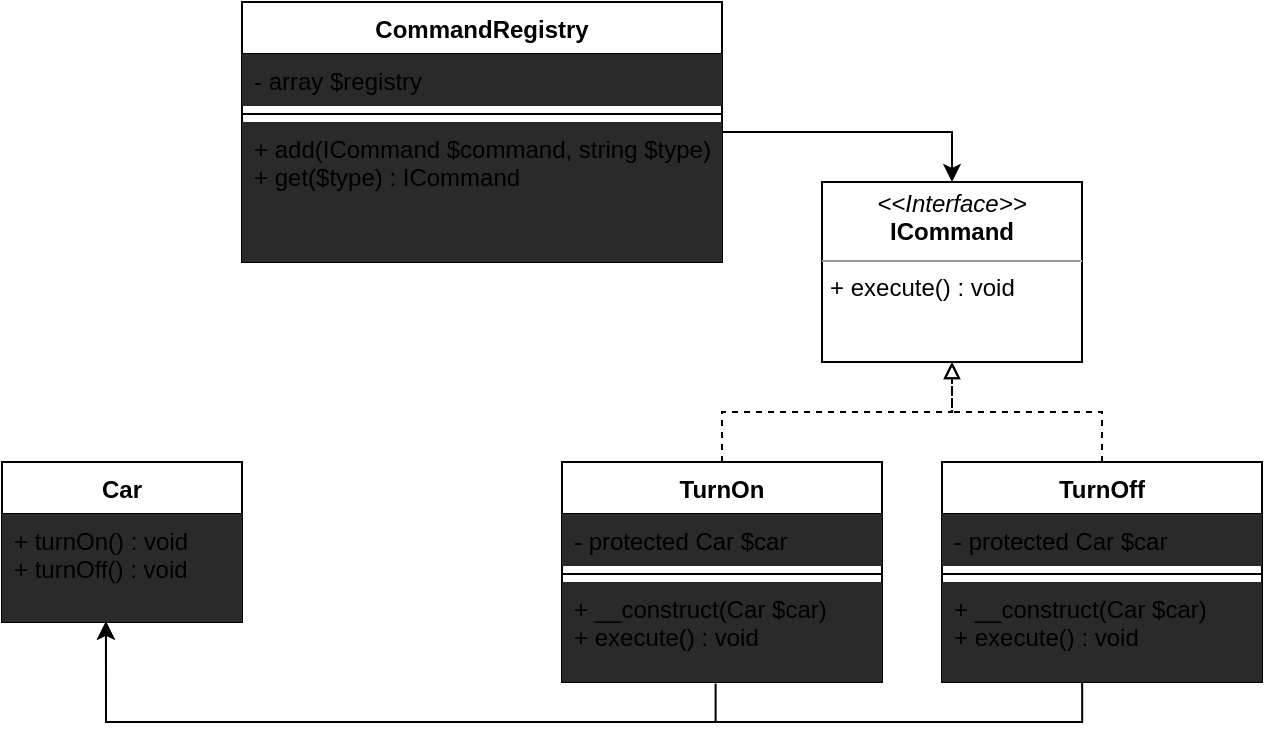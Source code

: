 <mxfile version="13.9.9" type="device"><diagram id="JriD5EFZLEpEmAUxj8i2" name="Страница 1"><mxGraphModel dx="1024" dy="592" grid="1" gridSize="10" guides="1" tooltips="1" connect="1" arrows="1" fold="1" page="1" pageScale="1" pageWidth="827" pageHeight="1169" math="0" shadow="0"><root><mxCell id="0"/><mxCell id="1" parent="0"/><mxCell id="VbPbVFfje8-lSneZLDLG-5" value="Car" style="swimlane;fontStyle=1;align=center;verticalAlign=top;childLayout=stackLayout;horizontal=1;startSize=26;horizontalStack=0;resizeParent=1;resizeParentMax=0;resizeLast=0;collapsible=1;marginBottom=0;strokeWidth=1;" parent="1" vertex="1"><mxGeometry x="150" y="260" width="120" height="80" as="geometry"/></mxCell><mxCell id="VbPbVFfje8-lSneZLDLG-8" value="+ turnOn() : void&#10;+ turnOff() : void&#10;" style="text;strokeColor=none;align=left;verticalAlign=top;spacingLeft=4;spacingRight=4;overflow=hidden;rotatable=0;points=[[0,0.5],[1,0.5]];portConstraint=eastwest;fillColor=#2a2a2a;" parent="VbPbVFfje8-lSneZLDLG-5" vertex="1"><mxGeometry y="26" width="120" height="54" as="geometry"/></mxCell><mxCell id="VbPbVFfje8-lSneZLDLG-9" value="&lt;p style=&quot;margin: 0px ; margin-top: 4px ; text-align: center&quot;&gt;&lt;i&gt;&amp;lt;&amp;lt;Interface&amp;gt;&amp;gt;&lt;/i&gt;&lt;br&gt;&lt;b&gt;ICommand&lt;/b&gt;&lt;/p&gt;&lt;hr size=&quot;1&quot;&gt;&lt;p style=&quot;margin: 0px ; margin-left: 4px&quot;&gt;+ execute() : void&lt;br&gt;&lt;/p&gt;" style="verticalAlign=top;align=left;overflow=fill;fontSize=12;fontFamily=Helvetica;html=1;strokeWidth=1;" parent="1" vertex="1"><mxGeometry x="560" y="120" width="130" height="90" as="geometry"/></mxCell><mxCell id="VbPbVFfje8-lSneZLDLG-22" style="edgeStyle=orthogonalEdgeStyle;rounded=0;orthogonalLoop=1;jettySize=auto;html=1;entryX=0.5;entryY=1;entryDx=0;entryDy=0;dashed=1;endArrow=block;endFill=0;" parent="1" source="VbPbVFfje8-lSneZLDLG-10" target="VbPbVFfje8-lSneZLDLG-9" edge="1"><mxGeometry relative="1" as="geometry"/></mxCell><mxCell id="VbPbVFfje8-lSneZLDLG-27" style="edgeStyle=orthogonalEdgeStyle;rounded=0;orthogonalLoop=1;jettySize=auto;html=1;entryX=0.433;entryY=0.993;entryDx=0;entryDy=0;entryPerimeter=0;endArrow=classic;endFill=1;exitX=0.48;exitY=1.016;exitDx=0;exitDy=0;exitPerimeter=0;" parent="1" source="VbPbVFfje8-lSneZLDLG-13" target="VbPbVFfje8-lSneZLDLG-8" edge="1"><mxGeometry relative="1" as="geometry"/></mxCell><mxCell id="VbPbVFfje8-lSneZLDLG-10" value="TurnOn" style="swimlane;fontStyle=1;align=center;verticalAlign=top;childLayout=stackLayout;horizontal=1;startSize=26;horizontalStack=0;resizeParent=1;resizeParentMax=0;resizeLast=0;collapsible=1;marginBottom=0;strokeWidth=1;" parent="1" vertex="1"><mxGeometry x="430" y="260" width="160" height="110" as="geometry"/></mxCell><mxCell id="VbPbVFfje8-lSneZLDLG-11" value="- protected Car $car" style="text;strokeColor=none;align=left;verticalAlign=top;spacingLeft=4;spacingRight=4;overflow=hidden;rotatable=0;points=[[0,0.5],[1,0.5]];portConstraint=eastwest;fillColor=#2a2a2a;" parent="VbPbVFfje8-lSneZLDLG-10" vertex="1"><mxGeometry y="26" width="160" height="26" as="geometry"/></mxCell><mxCell id="VbPbVFfje8-lSneZLDLG-12" value="" style="line;strokeWidth=1;fillColor=none;align=left;verticalAlign=middle;spacingTop=-1;spacingLeft=3;spacingRight=3;rotatable=0;labelPosition=right;points=[];portConstraint=eastwest;" parent="VbPbVFfje8-lSneZLDLG-10" vertex="1"><mxGeometry y="52" width="160" height="8" as="geometry"/></mxCell><mxCell id="VbPbVFfje8-lSneZLDLG-13" value="+ __construct(Car $car)&#10;+ execute() : void&#10;" style="text;strokeColor=none;align=left;verticalAlign=top;spacingLeft=4;spacingRight=4;overflow=hidden;rotatable=0;points=[[0,0.5],[1,0.5]];portConstraint=eastwest;fillColor=#2a2a2a;" parent="VbPbVFfje8-lSneZLDLG-10" vertex="1"><mxGeometry y="60" width="160" height="50" as="geometry"/></mxCell><mxCell id="VbPbVFfje8-lSneZLDLG-23" value="" style="edgeStyle=orthogonalEdgeStyle;rounded=0;orthogonalLoop=1;jettySize=auto;html=1;dashed=1;endArrow=block;endFill=0;" parent="1" source="VbPbVFfje8-lSneZLDLG-14" target="VbPbVFfje8-lSneZLDLG-9" edge="1"><mxGeometry relative="1" as="geometry"/></mxCell><mxCell id="VbPbVFfje8-lSneZLDLG-28" style="edgeStyle=orthogonalEdgeStyle;rounded=0;orthogonalLoop=1;jettySize=auto;html=1;endArrow=classic;endFill=1;exitX=0.438;exitY=1;exitDx=0;exitDy=0;exitPerimeter=0;entryX=0.431;entryY=0.999;entryDx=0;entryDy=0;entryPerimeter=0;" parent="1" source="VbPbVFfje8-lSneZLDLG-17" target="VbPbVFfje8-lSneZLDLG-8" edge="1"><mxGeometry relative="1" as="geometry"><mxPoint x="200" y="340" as="targetPoint"/><Array as="points"><mxPoint x="690" y="390"/><mxPoint x="202" y="390"/><mxPoint x="202" y="340"/></Array></mxGeometry></mxCell><mxCell id="VbPbVFfje8-lSneZLDLG-14" value="TurnOff" style="swimlane;fontStyle=1;align=center;verticalAlign=top;childLayout=stackLayout;horizontal=1;startSize=26;horizontalStack=0;resizeParent=1;resizeParentMax=0;resizeLast=0;collapsible=1;marginBottom=0;strokeWidth=1;" parent="1" vertex="1"><mxGeometry x="620" y="260" width="160" height="110" as="geometry"/></mxCell><mxCell id="VbPbVFfje8-lSneZLDLG-15" value="- protected Car $car" style="text;strokeColor=none;align=left;verticalAlign=top;spacingLeft=4;spacingRight=4;overflow=hidden;rotatable=0;points=[[0,0.5],[1,0.5]];portConstraint=eastwest;fillColor=#2a2a2a;" parent="VbPbVFfje8-lSneZLDLG-14" vertex="1"><mxGeometry y="26" width="160" height="26" as="geometry"/></mxCell><mxCell id="VbPbVFfje8-lSneZLDLG-16" value="" style="line;strokeWidth=1;fillColor=none;align=left;verticalAlign=middle;spacingTop=-1;spacingLeft=3;spacingRight=3;rotatable=0;labelPosition=right;points=[];portConstraint=eastwest;" parent="VbPbVFfje8-lSneZLDLG-14" vertex="1"><mxGeometry y="52" width="160" height="8" as="geometry"/></mxCell><mxCell id="VbPbVFfje8-lSneZLDLG-17" value="+ __construct(Car $car)&#10;+ execute() : void&#10;" style="text;strokeColor=none;align=left;verticalAlign=top;spacingLeft=4;spacingRight=4;overflow=hidden;rotatable=0;points=[[0,0.5],[1,0.5]];portConstraint=eastwest;fillColor=#2a2a2a;" parent="VbPbVFfje8-lSneZLDLG-14" vertex="1"><mxGeometry y="60" width="160" height="50" as="geometry"/></mxCell><mxCell id="VbPbVFfje8-lSneZLDLG-24" style="edgeStyle=orthogonalEdgeStyle;rounded=0;orthogonalLoop=1;jettySize=auto;html=1;entryX=0.5;entryY=0;entryDx=0;entryDy=0;endArrow=classic;endFill=1;" parent="1" source="VbPbVFfje8-lSneZLDLG-18" target="VbPbVFfje8-lSneZLDLG-9" edge="1"><mxGeometry relative="1" as="geometry"/></mxCell><mxCell id="VbPbVFfje8-lSneZLDLG-18" value="CommandRegistry" style="swimlane;fontStyle=1;align=center;verticalAlign=top;childLayout=stackLayout;horizontal=1;startSize=26;horizontalStack=0;resizeParent=1;resizeParentMax=0;resizeLast=0;collapsible=1;marginBottom=0;strokeWidth=1;" parent="1" vertex="1"><mxGeometry x="270" y="30" width="240" height="130" as="geometry"/></mxCell><mxCell id="VbPbVFfje8-lSneZLDLG-19" value="- array $registry " style="text;strokeColor=none;align=left;verticalAlign=top;spacingLeft=4;spacingRight=4;overflow=hidden;rotatable=0;points=[[0,0.5],[1,0.5]];portConstraint=eastwest;fillColor=#2a2a2a;" parent="VbPbVFfje8-lSneZLDLG-18" vertex="1"><mxGeometry y="26" width="240" height="26" as="geometry"/></mxCell><mxCell id="VbPbVFfje8-lSneZLDLG-20" value="" style="line;strokeWidth=1;fillColor=none;align=left;verticalAlign=middle;spacingTop=-1;spacingLeft=3;spacingRight=3;rotatable=0;labelPosition=right;points=[];portConstraint=eastwest;" parent="VbPbVFfje8-lSneZLDLG-18" vertex="1"><mxGeometry y="52" width="240" height="8" as="geometry"/></mxCell><mxCell id="VbPbVFfje8-lSneZLDLG-21" value="+ add(ICommand $command, string $type)&#10;+ get($type) : ICommand" style="text;strokeColor=none;align=left;verticalAlign=top;spacingLeft=4;spacingRight=4;overflow=hidden;rotatable=0;points=[[0,0.5],[1,0.5]];portConstraint=eastwest;fillColor=#2a2a2a;" parent="VbPbVFfje8-lSneZLDLG-18" vertex="1"><mxGeometry y="60" width="240" height="70" as="geometry"/></mxCell></root></mxGraphModel></diagram></mxfile>